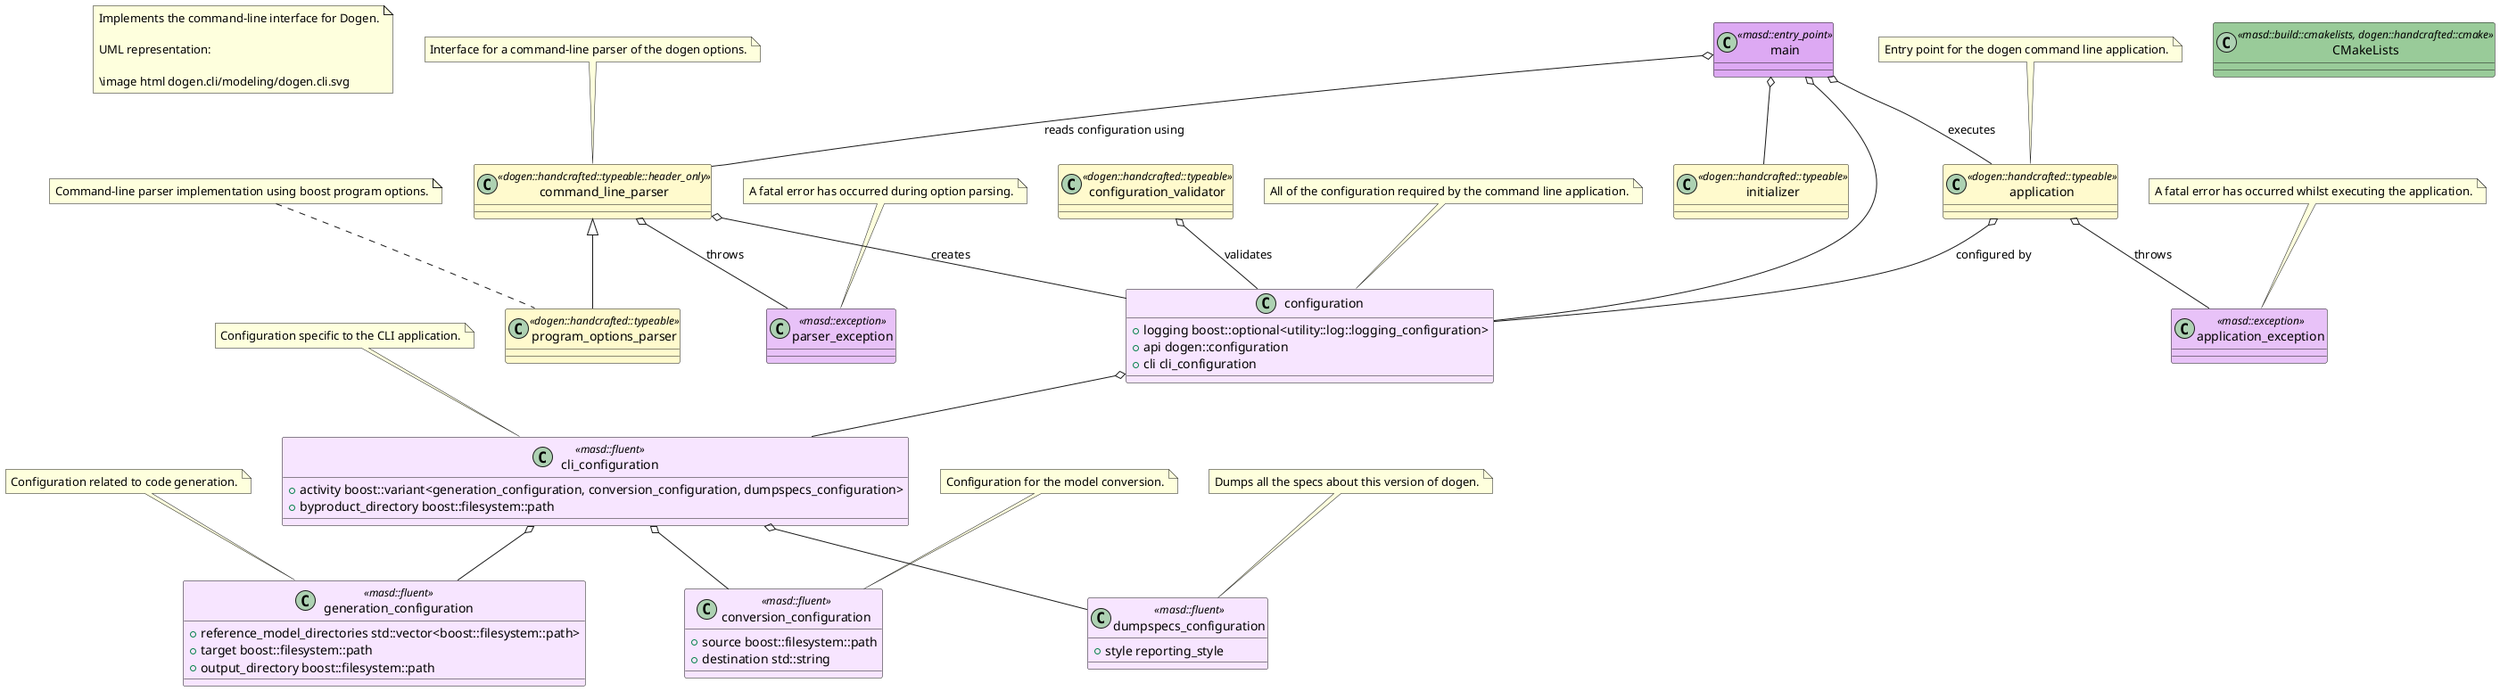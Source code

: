 @startuml
set namespaceSeparator ::
note as N1
Implements the command-line interface for Dogen.

UML representation:

\image html dogen.cli/modeling/dogen.cli.svg
end note

class configuration #F7E5FF {
    +{field} logging boost::optional<utility::log::logging_configuration>
    +{field} api dogen::configuration
    +{field} cli cli_configuration
}

configuration o-- cli_configuration

note top of configuration
All of the configuration required by the command line application.
end note

class cli_configuration <<masd::fluent>> #F7E5FF {
    +{field} activity boost::variant<generation_configuration, conversion_configuration, dumpspecs_configuration>
    +{field} byproduct_directory boost::filesystem::path
}

cli_configuration o-- generation_configuration
cli_configuration o-- conversion_configuration
cli_configuration o-- dumpspecs_configuration

note top of cli_configuration
Configuration specific to the CLI application.
end note

class generation_configuration <<masd::fluent>> #F7E5FF {
    +{field} reference_model_directories std::vector<boost::filesystem::path>
    +{field} target boost::filesystem::path
    +{field} output_directory boost::filesystem::path
}

note top of generation_configuration
Configuration related to code generation.
end note

class conversion_configuration <<masd::fluent>> #F7E5FF {
    +{field} source boost::filesystem::path
    +{field} destination std::string
}

note top of conversion_configuration
Configuration for the model conversion.
end note

class dumpspecs_configuration <<masd::fluent>> #F7E5FF {
    +{field} style reporting_style
}

note top of dumpspecs_configuration
Dumps all the specs about this version of dogen.
end note

class configuration_validator <<dogen::handcrafted::typeable>> #FFFACD {
}

configuration_validator o-- configuration: validates

class command_line_parser <<dogen::handcrafted::typeable::header_only>> #FFFACD {
}

command_line_parser o-- parser_exception: throws
command_line_parser o-- configuration: creates

note top of command_line_parser
Interface for a command-line parser of the dogen options.
end note

class parser_exception <<masd::exception>> #E8C2F8 {
}

note top of parser_exception
A fatal error has occurred during option parsing.
end note

class application <<dogen::handcrafted::typeable>> #FFFACD {
}

application o-- application_exception: throws
application o-- configuration: configured by

note top of application
Entry point for the dogen command line application.
end note

class application_exception <<masd::exception>> #E8C2F8 {
}

note top of application_exception
A fatal error has occurred whilst executing the application.
end note

class program_options_parser <<dogen::handcrafted::typeable>> #FFFACD {
}

command_line_parser <|-- program_options_parser
note top of program_options_parser
Command-line parser implementation using boost program options.
end note

class initializer <<dogen::handcrafted::typeable>> #FFFACD {
}

class main <<masd::entry_point>> #DDA9F3 {
}

main o-- command_line_parser: reads configuration using
main o-- initializer
main o-- application: executes
main o-- configuration

class CMakeLists <<masd::build::cmakelists, dogen::handcrafted::cmake>> #99CB99 {
}

@enduml
